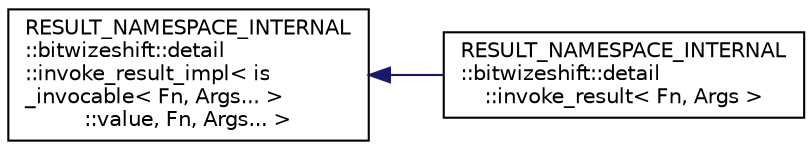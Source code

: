 digraph "Graphical Class Hierarchy"
{
 // LATEX_PDF_SIZE
  edge [fontname="Helvetica",fontsize="10",labelfontname="Helvetica",labelfontsize="10"];
  node [fontname="Helvetica",fontsize="10",shape=record];
  rankdir="LR";
  Node0 [label="RESULT_NAMESPACE_INTERNAL\l::bitwizeshift::detail\l::invoke_result_impl\< is\l_invocable\< Fn, Args... \>\l::value, Fn, Args... \>",height=0.2,width=0.4,color="black", fillcolor="white", style="filled",URL="$d9/d10/structRESULT__NAMESPACE__INTERNAL_1_1bitwizeshift_1_1detail_1_1invoke__result__impl.html",tooltip=" "];
  Node0 -> Node1 [dir="back",color="midnightblue",fontsize="10",style="solid",fontname="Helvetica"];
  Node1 [label="RESULT_NAMESPACE_INTERNAL\l::bitwizeshift::detail\l::invoke_result\< Fn, Args \>",height=0.2,width=0.4,color="black", fillcolor="white", style="filled",URL="$de/d14/structRESULT__NAMESPACE__INTERNAL_1_1bitwizeshift_1_1detail_1_1invoke__result.html",tooltip=" "];
}
